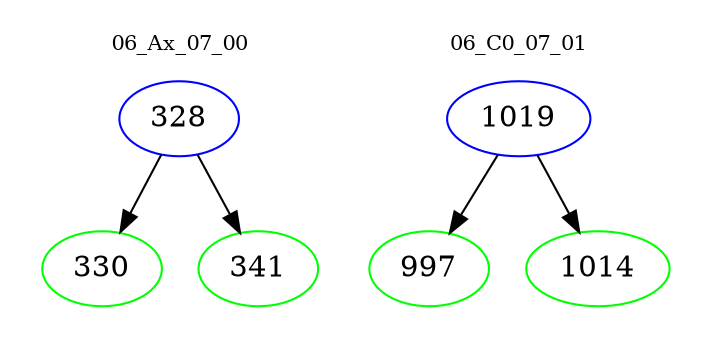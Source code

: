 digraph{
subgraph cluster_0 {
color = white
label = "06_Ax_07_00";
fontsize=10;
T0_328 [label="328", color="blue"]
T0_328 -> T0_330 [color="black"]
T0_330 [label="330", color="green"]
T0_328 -> T0_341 [color="black"]
T0_341 [label="341", color="green"]
}
subgraph cluster_1 {
color = white
label = "06_C0_07_01";
fontsize=10;
T1_1019 [label="1019", color="blue"]
T1_1019 -> T1_997 [color="black"]
T1_997 [label="997", color="green"]
T1_1019 -> T1_1014 [color="black"]
T1_1014 [label="1014", color="green"]
}
}
